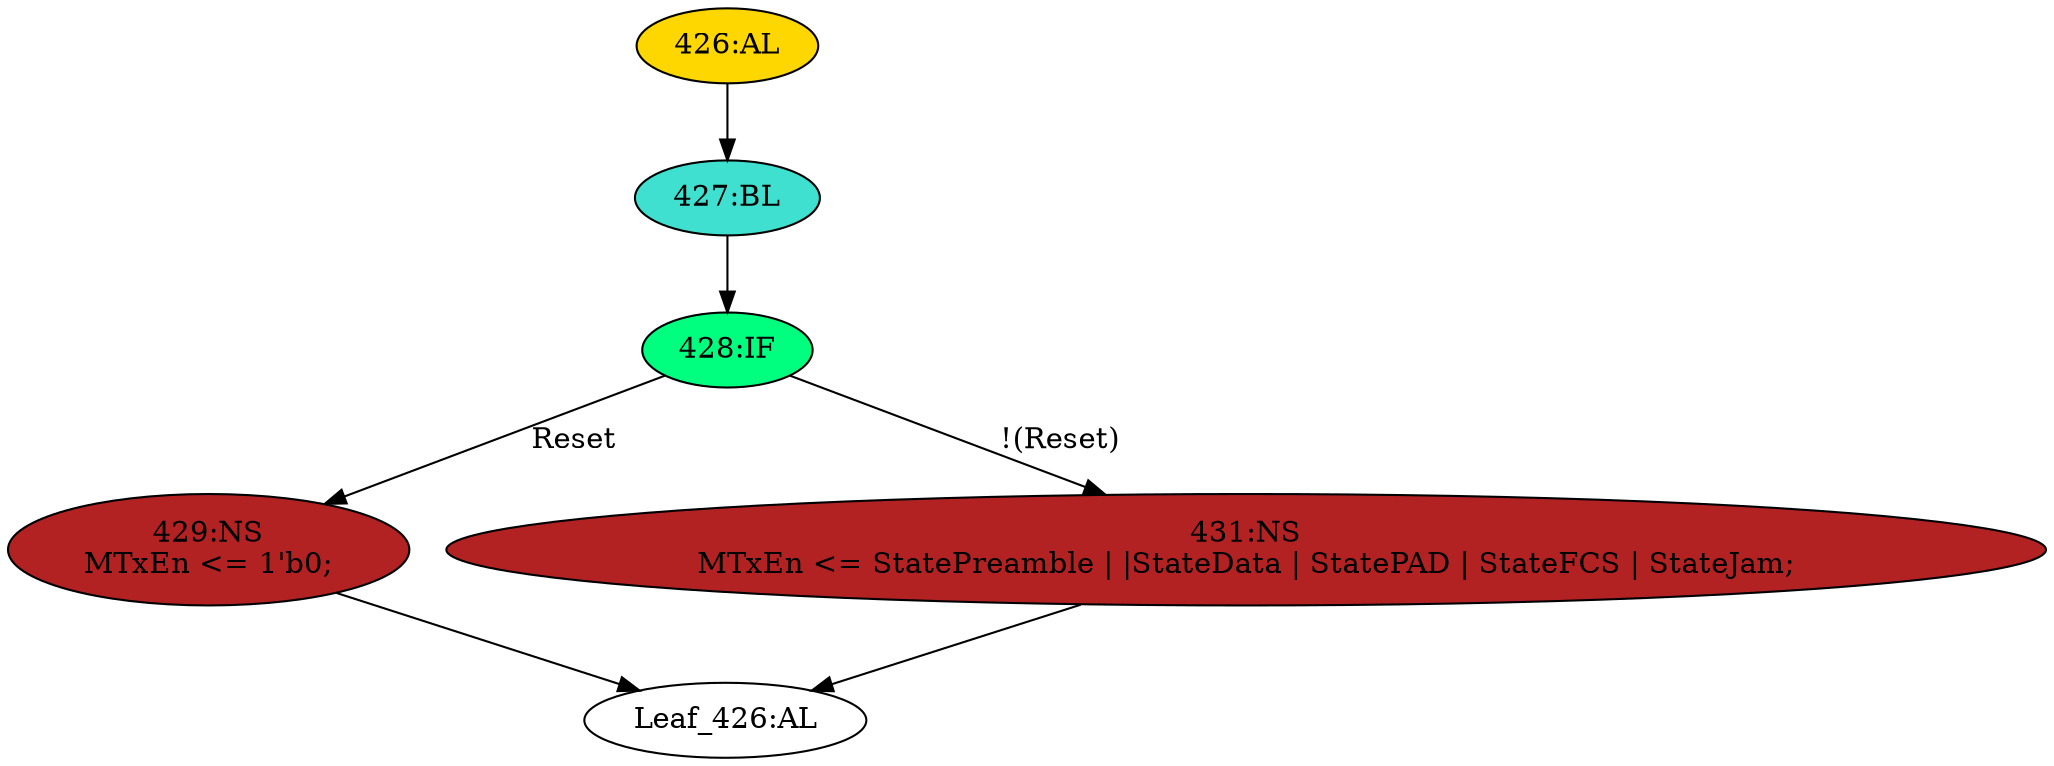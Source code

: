 strict digraph "" {
	node [label="\N"];
	"429:NS"	 [ast="<pyverilog.vparser.ast.NonblockingSubstitution object at 0x7ff8277fd310>",
		fillcolor=firebrick,
		label="429:NS
MTxEn <= 1'b0;",
		statements="[<pyverilog.vparser.ast.NonblockingSubstitution object at 0x7ff8277fd310>]",
		style=filled,
		typ=NonblockingSubstitution];
	"Leaf_426:AL"	 [def_var="['MTxEn']",
		label="Leaf_426:AL"];
	"429:NS" -> "Leaf_426:AL"	 [cond="[]",
		lineno=None];
	"428:IF"	 [ast="<pyverilog.vparser.ast.IfStatement object at 0x7ff8277fdd10>",
		fillcolor=springgreen,
		label="428:IF",
		statements="[]",
		style=filled,
		typ=IfStatement];
	"428:IF" -> "429:NS"	 [cond="['Reset']",
		label=Reset,
		lineno=428];
	"431:NS"	 [ast="<pyverilog.vparser.ast.NonblockingSubstitution object at 0x7ff8277fd110>",
		fillcolor=firebrick,
		label="431:NS
MTxEn <= StatePreamble | |StateData | StatePAD | StateFCS | StateJam;",
		statements="[<pyverilog.vparser.ast.NonblockingSubstitution object at 0x7ff8277fd110>]",
		style=filled,
		typ=NonblockingSubstitution];
	"428:IF" -> "431:NS"	 [cond="['Reset']",
		label="!(Reset)",
		lineno=428];
	"426:AL"	 [ast="<pyverilog.vparser.ast.Always object at 0x7ff8274fab90>",
		clk_sens=False,
		fillcolor=gold,
		label="426:AL",
		sens="['MTxClk', 'Reset']",
		statements="[]",
		style=filled,
		typ=Always,
		use_var="['Reset', 'StateJam', 'StateFCS', 'StatePreamble', 'StatePAD', 'StateData']"];
	"427:BL"	 [ast="<pyverilog.vparser.ast.Block object at 0x7ff826da4c90>",
		fillcolor=turquoise,
		label="427:BL",
		statements="[]",
		style=filled,
		typ=Block];
	"426:AL" -> "427:BL"	 [cond="[]",
		lineno=None];
	"431:NS" -> "Leaf_426:AL"	 [cond="[]",
		lineno=None];
	"427:BL" -> "428:IF"	 [cond="[]",
		lineno=None];
}
